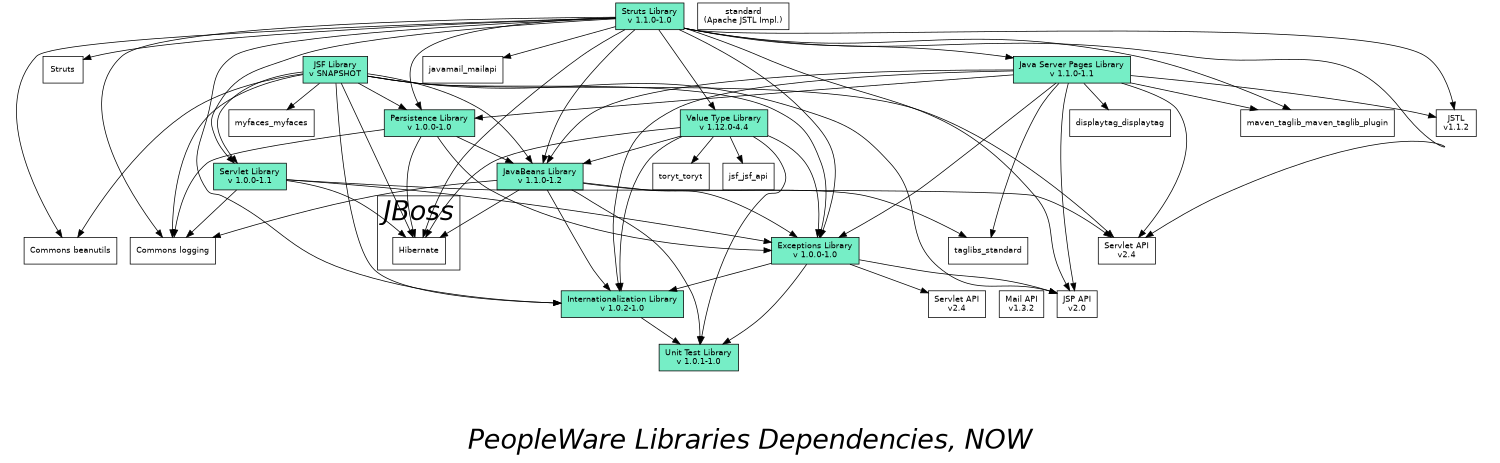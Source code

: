 
    digraph PeopleWare_Libraries_Dependencies {

      graph [	fontname = "Helvetica-Oblique",
        fontsize = 36,
        label = "PeopleWare Libraries Dependencies, NOW",
        size = "10,50"];

      nslimit=10.0;
      mclimit=10.0;

      node [shape = rectangle, fillcolor=aquamarine2,
        fontname = "Helvetica", fontsize = 11];

      edge [len=4.2];
      /* optional = blue
      only needed for the tests = chocolate */
      
      {
        color = aquamarine4;
        fontcolor = aquamarine4;
        
        node [style=filled, fillcolor=aquamarine2];
        
        cluster_PPW_Libraries [style="invis"];
    
        edge [style="invis", weight=2];
        ppw_libraries_ppw_bean_IV
    [label="JavaBeans Library\nv 1.1.0-1.2"];
    ppw_libraries_ppw_bean_IV -> cluster_PPW_Libraries;
  ppw_libraries_ppw_exception_I
    [label="Exceptions Library\nv 1.0.0-1.0"];
    ppw_libraries_ppw_exception_I -> cluster_PPW_Libraries;
  ppw_libraries_ppw_i18n_I
    [label="Internationalization Library\nv 1.0.2-1.0"];
    ppw_libraries_ppw_i18n_I -> cluster_PPW_Libraries;
  ppw_libraries_ppw_jsf_II
    [label="JSF Library\nv SNAPSHOT"];
    ppw_libraries_ppw_jsf_II -> cluster_PPW_Libraries;
  ppw_libraries_ppw_jsp_I
    [label="Java Server Pages Library\nv 1.1.0-1.1"];
    ppw_libraries_ppw_jsp_I -> cluster_PPW_Libraries;
  ppw_libraries_ppw_persistence_I
    [label="Persistence Library\nv 1.0.0-1.0"];
    ppw_libraries_ppw_persistence_I -> cluster_PPW_Libraries;
  ppw_libraries_ppw_servlet_I
    [label="Servlet Library\nv 1.0.0-1.1"];
    ppw_libraries_ppw_servlet_I -> cluster_PPW_Libraries;
  ppw_libraries_ppw_struts_III
    [label="Struts Library\nv 1.1.0-1.0"];
    ppw_libraries_ppw_struts_III -> cluster_PPW_Libraries;
  ppw_libraries_ppw_test_I
    [label="Unit Test Library\nv 1.0.1-1.0"];
    ppw_libraries_ppw_test_I -> cluster_PPW_Libraries;
  ppw_libraries_ppw_value_I
    [label="Value Type Library\nv 1.12.0-4.4"];
    ppw_libraries_ppw_value_I -> cluster_PPW_Libraries;
  
      }
    
       

      cluster_web_apis [style="invis"];
          
        {
          edge [style="invis", weight=2];

          servletapi_servlet_api       [label="Servlet API\nv2.4"];
          servletapi_servletapi       [label="Servlet API\nv2.4"];
          jspapi_jsp_api           [label="JSP API\nv2.0"];
          jstl_jstl          [label="JSTL\nv1.1.2"];
          javamail_mail_api          [label="Mail API\nv1.3.2"];
    
          servletapi_servletapi -> cluster_web_apis;
          servletapi_servlet_api -> cluster_web_apis;
          jspapi_jsp_api -> cluster_web_apis;
          jstl_jstl -> cluster_web_apis;
          javamail_mail_api -> cluster_web_apis;
        }
          
      cluster_Apache_jakarta [style="invis"];
    
        {
          edge [style="invis", weight=2];

          jstl_apache       [label="standard\n(Apache JSTL Impl.)"];
          struts_struts     [label="Struts"];
      
          cluster_Apache_jakarta_commons [style="invis"];

            {
              edge [style="invis", weight=3];

              commons_logging_commons_logging   [label="Commons logging"];
              commons_beanutils_commons_beanutils [label="Commons beanutils"];
  
              commons_logging_commons_logging -> cluster_Apache_jakarta_commons;
              commons_beanutils_commons_beanutils -> cluster_Apache_jakarta_commons;
            }
    
          commons_logging_commons_logging -> cluster_Apache_jakarta;
          commons_beanutils_commons_beanutils -> cluster_Apache_jakarta;
          cluster_Apache_jakarta_commons -> cluster_Apache_jakarta;
        }
    
        subgraph cluster_JBoss {
    
          label = "JBoss";
    
          hibernate_hibernate [label="Hibernate"];
    
        }
    
    
      /* dependencies */
      edge [weight=1];
    
      ppw_libraries_ppw_bean_IV
    -> {
    commons_logging_commons_logging;
    hibernate_hibernate;
    ppw_libraries_ppw_test_I;
    ppw_libraries_ppw_i18n_I;
    taglibs_standard;
    ppw_libraries_ppw_exception_I;
             };
  ppw_libraries_ppw_exception_I
    -> {
    ppw_libraries_ppw_test_I;
    ppw_libraries_ppw_i18n_I;
    jspapi_jsp_api;
    servletapi_servlet_api;
             };
  ppw_libraries_ppw_i18n_I
    -> {
    ppw_libraries_ppw_test_I;
             };
  ppw_libraries_ppw_jsf_II
    -> {
    commons_logging_commons_logging;
    hibernate_hibernate;
    servletapi_servletapi;
    ppw_libraries_ppw_exception_I;
    ppw_libraries_ppw_bean_IV;
    myfaces_myfaces;
    ppw_libraries_ppw_servlet_I;
    ppw_libraries_ppw_persistence_I;
    ppw_libraries_ppw_i18n_I;
    commons_beanutils_commons_beanutils;
    jspapi_jsp_api;
             };
  ppw_libraries_ppw_jsp_I
    -> {
    servletapi_servletapi;
    jstl_jstl;
    displaytag_displaytag;
    jspapi_jsp_api;
    taglibs_standard;
    ppw_libraries_ppw_bean_IV;
    ppw_libraries_ppw_exception_I;
    ppw_libraries_ppw_i18n_I;
    ppw_libraries_ppw_persistence_I;
    maven_taglib_maven_taglib_plugin;
             };
  ppw_libraries_ppw_persistence_I
    -> {
    commons_logging_commons_logging;
    hibernate_hibernate;
    ppw_libraries_ppw_exception_I;
    ppw_libraries_ppw_bean_IV;
             };
  ppw_libraries_ppw_servlet_I
    -> {
    commons_logging_commons_logging;
    servletapi_servletapi;
    hibernate_hibernate;
    ppw_libraries_ppw_exception_I;
             };
  ppw_libraries_ppw_struts_III
    -> {
    commons_logging_commons_logging;
    struts_struts;
    commons_beanutils_commons_beanutils;
    servletapi_servletapi;
    jstl_jstl;
    hibernate_hibernate;
    ppw_libraries_ppw_value_I;
    ppw_libraries_ppw_bean_IV;
    ppw_libraries_ppw_exception_I;
    ppw_libraries_ppw_i18n_I;
    ppw_libraries_ppw_persistence_I;
    jspapi_jsp_api;
    javamail_mailapi;
    ppw_libraries_ppw_servlet_I;
    ppw_libraries_ppw_jsp_I;
    maven_taglib_maven_taglib_plugin;
             };
  ppw_libraries_ppw_test_I
    -> {           };
  ppw_libraries_ppw_value_I
    -> {
    toryt_toryt;
    hibernate_hibernate;
    ppw_libraries_ppw_test_I;
    ppw_libraries_ppw_i18n_I;
    ppw_libraries_ppw_bean_IV;
    ppw_libraries_ppw_exception_I;
    jsf_jsf_api;
             };
  
    }
  